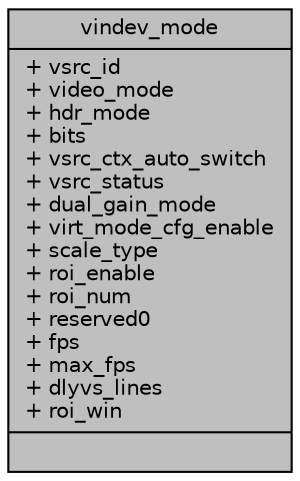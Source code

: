 digraph "vindev_mode"
{
 // INTERACTIVE_SVG=YES
 // LATEX_PDF_SIZE
  bgcolor="transparent";
  edge [fontname="Helvetica",fontsize="10",labelfontname="Helvetica",labelfontsize="10"];
  node [fontname="Helvetica",fontsize="10",shape=record];
  Node1 [label="{vindev_mode\n|+ vsrc_id\l+ video_mode\l+ hdr_mode\l+ bits\l+ vsrc_ctx_auto_switch\l+ vsrc_status\l+ dual_gain_mode\l+ virt_mode_cfg_enable\l+ scale_type\l+ roi_enable\l+ roi_num\l+ reserved0\l+ fps\l+ max_fps\l+ dlyvs_lines\l+ roi_win\l|}",height=0.2,width=0.4,color="black", fillcolor="grey75", style="filled", fontcolor="black",tooltip=" "];
}
